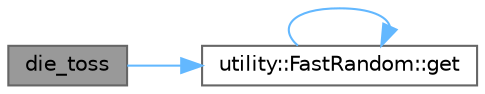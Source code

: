 digraph "die_toss"
{
 // LATEX_PDF_SIZE
  bgcolor="transparent";
  edge [fontname=Helvetica,fontsize=10,labelfontname=Helvetica,labelfontsize=10];
  node [fontname=Helvetica,fontsize=10,shape=box,height=0.2,width=0.4];
  rankdir="LR";
  Node1 [id="Node000001",label="die_toss",height=0.2,width=0.4,color="gray40", fillcolor="grey60", style="filled", fontcolor="black",tooltip=" "];
  Node1 -> Node2 [id="edge3_Node000001_Node000002",color="steelblue1",style="solid",tooltip=" "];
  Node2 [id="Node000002",label="utility::FastRandom::get",height=0.2,width=0.4,color="grey40", fillcolor="white", style="filled",URL="$classutility_1_1_fast_random.html#a0ae73d8ad48c5dce3b9779a219dbed56",tooltip="Get a random number."];
  Node2 -> Node2 [id="edge4_Node000002_Node000002",color="steelblue1",style="solid",tooltip=" "];
}
